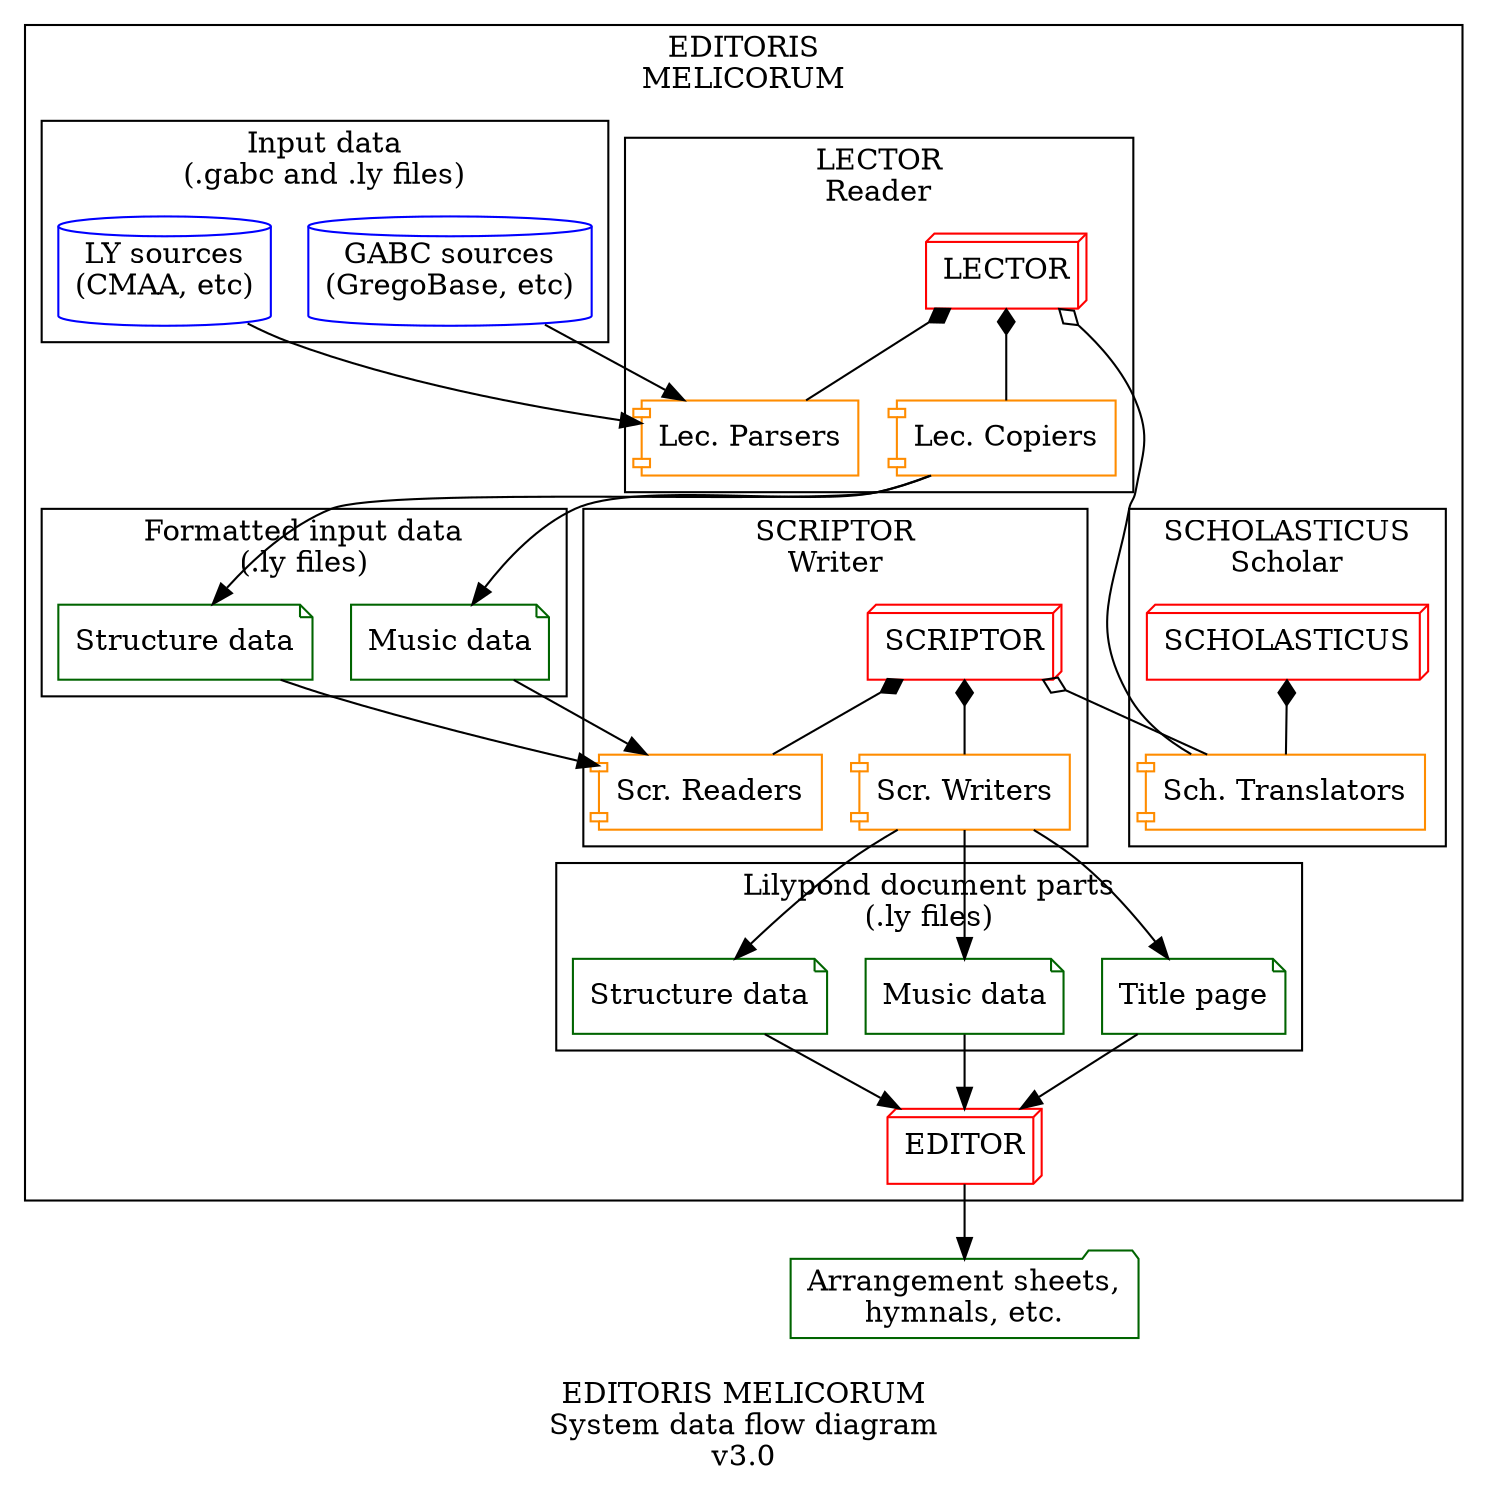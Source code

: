 digraph {
    label = "\nEDITORIS MELICORUM\nSystem data flow diagram\nv3.0";
    node [shape = box;];
    
    editor -> finalDocuments;

    subgraph cluster_00 {
        label = "EDITORIS\nMELICORUM";
        docTitleData -> editor;
        docMusicData -> editor;
        docStructureData -> editor;
        scriptor -> scholasticusTranslators [dir=both, arrowhead=none, arrowtail=odiamond]; 
        lector -> scholasticusTranslators [dir=both, arrowhead=none, arrowtail=odiamond]; 
        
        subgraph cluster_10 {
            label = "LECTOR\nReader";
            lector -> lectorParsers [dir=both, arrowhead=none, arrowtail=diamond]; 
            lector -> lectorCopiers [dir=both, arrowhead=none, arrowtail=diamond]; 
        }
        subgraph cluster_11 {
            label = "SCRIPTOR\nWriter";
            scriptor -> scriptorWriters [dir=both, arrowhead=none, arrowtail=diamond]; 
            scriptor -> scriptorReaders [dir=both, arrowhead=none, arrowtail=diamond]; 
        }
        subgraph cluster_12 {
            label = "SCHOLASTICUS\nScholar";
            scholasticus -> scholasticusTranslators [dir=both, arrowhead=none, arrowtail=diamond]; 
        }
        
        subgraph cluster_20 {
            label = "Input data\n(.gabc and .ly files)";
            gabcSource -> lectorParsers;
            lySource -> lectorParsers;
        }
        
        // gabcParser -> lyTranslation [color = red;];
        
        subgraph cluster_30 {
            label = "Formatted input data\n(.ly files)";
            lectorCopiers -> formattedMusicData;
            lectorCopiers -> formattedStructureData;
            formattedMusicData -> scriptorReaders;
            formattedStructureData -> scriptorReaders;
        }
        subgraph cluster_31 {
            label = "Lilypond document parts\n(.ly files)";
            scriptorWriters -> docTitleData;
            scriptorWriters -> docMusicData;
            scriptorWriters -> docStructureData;
        }
    }
    
    // lyFormatter -> outputHtml [color = blue;];
    // lyFormatter -> outputMarkdown [color = blue;];
    // lyFormatter -> outputPdf [color = blue;];
    // lyFormatter -> outputSvg [color = blue;];
    // lyFormatter -> outputPng [color = blue;];
    
    gabcSource [label = "GABC sources\n(GregoBase, etc)";shape = cylinder;color = blue;];
    lySource [label = "LY sources\n(CMAA, etc)";shape = cylinder;color = blue;];
    
    editor [label = "EDITOR";shape = box3d;color = red;];
    
    lector [label = "LECTOR";shape = box3d;color = red;];
    lectorParsers [label = "Lec. Parsers";shape = component;color = darkorange;];
    lectorCopiers [label = "Lec. Copiers";shape = component;color = darkorange;];
    
    scriptor [label = "SCRIPTOR";shape = box3d;color = red;];
    scriptorReaders [label = "Scr. Readers";shape = component;color = darkorange;];
    scriptorWriters [label = "Scr. Writers";shape = component;color = darkorange;];
    
    scholasticus [label = "SCHOLASTICUS";shape = box3d;color = red;];
    scholasticusTranslators [label = "Sch. Translators";shape = component;color = darkorange;];
    
    formattedMusicData [label = "Music data";shape = note;color = darkgreen;];
    formattedStructureData [label = "Structure data";shape = note;color = darkgreen;];
    
    docTitleData [label = "Title page";shape = note;color = darkgreen;];
    docMusicData [label = "Music data";shape = note;color = darkgreen;];
    docStructureData [label = "Structure data";shape = note;color = darkgreen;];
    
    finalDocuments [label = "Arrangement sheets,\nhymnals, etc.";shape = folder;color = darkgreen;];
}